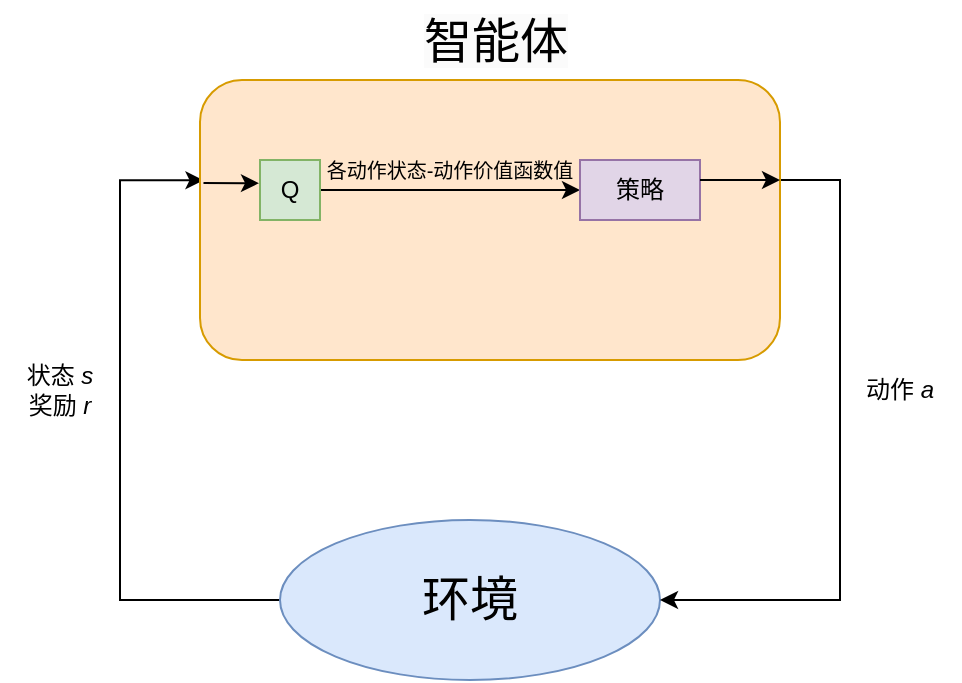 <mxfile version="26.1.0">
  <diagram name="第 1 页" id="n63b4nC1y1BCJf75-sI9">
    <mxGraphModel dx="573" dy="330" grid="1" gridSize="10" guides="1" tooltips="1" connect="1" arrows="1" fold="1" page="1" pageScale="1" pageWidth="827" pageHeight="1169" math="0" shadow="0">
      <root>
        <mxCell id="0" />
        <mxCell id="1" parent="0" />
        <mxCell id="mvJgyyiXs0eFSsutSy1s-8" style="edgeStyle=orthogonalEdgeStyle;rounded=0;orthogonalLoop=1;jettySize=auto;html=1;exitX=0;exitY=0.5;exitDx=0;exitDy=0;entryX=0.006;entryY=0.358;entryDx=0;entryDy=0;entryPerimeter=0;" parent="1" source="mvJgyyiXs0eFSsutSy1s-1" target="mvJgyyiXs0eFSsutSy1s-2" edge="1">
          <mxGeometry relative="1" as="geometry">
            <Array as="points">
              <mxPoint x="220" y="360" />
              <mxPoint x="220" y="150" />
            </Array>
          </mxGeometry>
        </mxCell>
        <mxCell id="mvJgyyiXs0eFSsutSy1s-1" value="&lt;font style=&quot;font-size: 24px;&quot;&gt;环境&lt;/font&gt;" style="ellipse;whiteSpace=wrap;html=1;fillColor=#dae8fc;strokeColor=#6c8ebf;" parent="1" vertex="1">
          <mxGeometry x="300" y="320" width="190" height="80" as="geometry" />
        </mxCell>
        <mxCell id="mvJgyyiXs0eFSsutSy1s-4" style="edgeStyle=orthogonalEdgeStyle;rounded=0;orthogonalLoop=1;jettySize=auto;html=1;exitX=1;exitY=0.5;exitDx=0;exitDy=0;entryX=1;entryY=0.5;entryDx=0;entryDy=0;" parent="1" source="mvJgyyiXs0eFSsutSy1s-2" target="mvJgyyiXs0eFSsutSy1s-1" edge="1">
          <mxGeometry relative="1" as="geometry">
            <Array as="points">
              <mxPoint x="580" y="150" />
              <mxPoint x="580" y="360" />
            </Array>
          </mxGeometry>
        </mxCell>
        <mxCell id="mvJgyyiXs0eFSsutSy1s-2" value="" style="rounded=1;whiteSpace=wrap;html=1;fillColor=#ffe6cc;strokeColor=#d79b00;" parent="1" vertex="1">
          <mxGeometry x="260" y="100" width="290" height="140" as="geometry" />
        </mxCell>
        <mxCell id="mvJgyyiXs0eFSsutSy1s-7" value="动作 &lt;i&gt;a&lt;/i&gt;" style="text;html=1;align=center;verticalAlign=middle;whiteSpace=wrap;rounded=0;" parent="1" vertex="1">
          <mxGeometry x="580" y="240" width="60" height="30" as="geometry" />
        </mxCell>
        <mxCell id="mvJgyyiXs0eFSsutSy1s-9" value="状态 &lt;i&gt;s&lt;/i&gt;&lt;div&gt;奖励&lt;i&gt; r&lt;/i&gt;&lt;/div&gt;" style="text;html=1;align=center;verticalAlign=middle;whiteSpace=wrap;rounded=0;" parent="1" vertex="1">
          <mxGeometry x="160" y="240" width="60" height="30" as="geometry" />
        </mxCell>
        <mxCell id="2D5P-O0thgNvpgd-1Gi0-2" value="&lt;span style=&quot;color: rgb(0, 0, 0); font-family: Helvetica; font-size: 24px; font-style: normal; font-variant-ligatures: normal; font-variant-caps: normal; font-weight: 400; letter-spacing: normal; orphans: 2; text-align: center; text-indent: 0px; text-transform: none; widows: 2; word-spacing: 0px; -webkit-text-stroke-width: 0px; white-space: normal; background-color: rgb(251, 251, 251); text-decoration-thickness: initial; text-decoration-style: initial; text-decoration-color: initial; display: inline !important; float: none;&quot;&gt;智能体&lt;/span&gt;" style="text;whiteSpace=wrap;html=1;" vertex="1" parent="1">
          <mxGeometry x="370" y="60" width="110" height="50" as="geometry" />
        </mxCell>
        <mxCell id="2D5P-O0thgNvpgd-1Gi0-8" style="edgeStyle=orthogonalEdgeStyle;rounded=0;orthogonalLoop=1;jettySize=auto;html=1;exitX=1;exitY=0.5;exitDx=0;exitDy=0;entryX=0;entryY=0.5;entryDx=0;entryDy=0;" edge="1" parent="1" source="2D5P-O0thgNvpgd-1Gi0-3" target="2D5P-O0thgNvpgd-1Gi0-7">
          <mxGeometry relative="1" as="geometry" />
        </mxCell>
        <mxCell id="2D5P-O0thgNvpgd-1Gi0-3" value="Q" style="rounded=0;whiteSpace=wrap;html=1;fillColor=#d5e8d4;strokeColor=#82b366;" vertex="1" parent="1">
          <mxGeometry x="290" y="140" width="30" height="30" as="geometry" />
        </mxCell>
        <mxCell id="2D5P-O0thgNvpgd-1Gi0-4" value="" style="endArrow=classic;html=1;rounded=0;exitX=0.006;exitY=0.368;exitDx=0;exitDy=0;exitPerimeter=0;entryX=-0.017;entryY=0.386;entryDx=0;entryDy=0;entryPerimeter=0;" edge="1" parent="1" source="mvJgyyiXs0eFSsutSy1s-2" target="2D5P-O0thgNvpgd-1Gi0-3">
          <mxGeometry width="50" height="50" relative="1" as="geometry">
            <mxPoint x="370" y="200" as="sourcePoint" />
            <mxPoint x="420" y="150" as="targetPoint" />
          </mxGeometry>
        </mxCell>
        <mxCell id="2D5P-O0thgNvpgd-1Gi0-7" value="策略" style="rounded=0;whiteSpace=wrap;html=1;fillColor=#e1d5e7;strokeColor=#9673a6;" vertex="1" parent="1">
          <mxGeometry x="450" y="140" width="60" height="30" as="geometry" />
        </mxCell>
        <mxCell id="2D5P-O0thgNvpgd-1Gi0-10" style="edgeStyle=orthogonalEdgeStyle;rounded=0;orthogonalLoop=1;jettySize=auto;html=1;" edge="1" parent="1">
          <mxGeometry relative="1" as="geometry">
            <mxPoint x="510" y="150" as="sourcePoint" />
            <mxPoint x="550" y="150" as="targetPoint" />
            <Array as="points">
              <mxPoint x="520" y="150" />
              <mxPoint x="520" y="150" />
            </Array>
          </mxGeometry>
        </mxCell>
        <mxCell id="2D5P-O0thgNvpgd-1Gi0-11" value="&lt;font style=&quot;font-size: 10px;&quot;&gt;各动作状态-动作价值函数值&lt;/font&gt;" style="text;html=1;align=center;verticalAlign=middle;whiteSpace=wrap;rounded=0;" vertex="1" parent="1">
          <mxGeometry x="310" y="130" width="150" height="30" as="geometry" />
        </mxCell>
      </root>
    </mxGraphModel>
  </diagram>
</mxfile>
